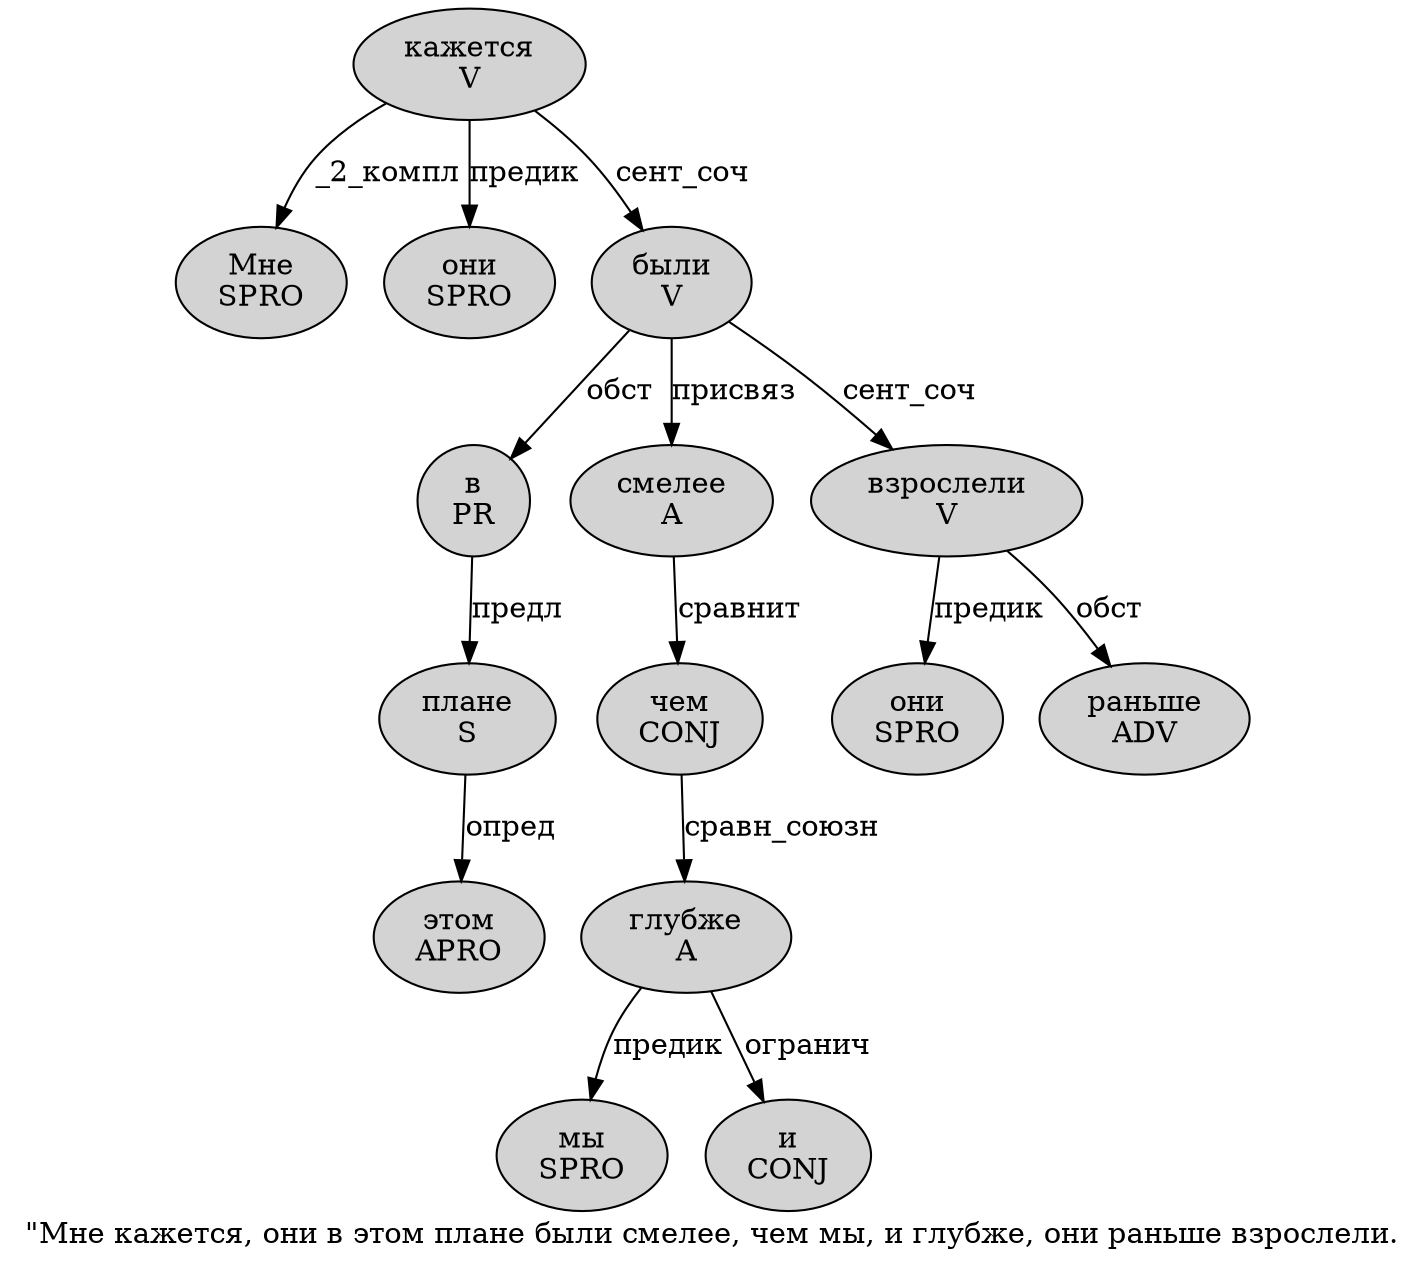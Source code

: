 digraph SENTENCE_1113 {
	graph [label="\"Мне кажется, они в этом плане были смелее, чем мы, и глубже, они раньше взрослели."]
	node [style=filled]
		1 [label="Мне
SPRO" color="" fillcolor=lightgray penwidth=1 shape=ellipse]
		2 [label="кажется
V" color="" fillcolor=lightgray penwidth=1 shape=ellipse]
		4 [label="они
SPRO" color="" fillcolor=lightgray penwidth=1 shape=ellipse]
		5 [label="в
PR" color="" fillcolor=lightgray penwidth=1 shape=ellipse]
		6 [label="этом
APRO" color="" fillcolor=lightgray penwidth=1 shape=ellipse]
		7 [label="плане
S" color="" fillcolor=lightgray penwidth=1 shape=ellipse]
		8 [label="были
V" color="" fillcolor=lightgray penwidth=1 shape=ellipse]
		9 [label="смелее
A" color="" fillcolor=lightgray penwidth=1 shape=ellipse]
		11 [label="чем
CONJ" color="" fillcolor=lightgray penwidth=1 shape=ellipse]
		12 [label="мы
SPRO" color="" fillcolor=lightgray penwidth=1 shape=ellipse]
		14 [label="и
CONJ" color="" fillcolor=lightgray penwidth=1 shape=ellipse]
		15 [label="глубже
A" color="" fillcolor=lightgray penwidth=1 shape=ellipse]
		17 [label="они
SPRO" color="" fillcolor=lightgray penwidth=1 shape=ellipse]
		18 [label="раньше
ADV" color="" fillcolor=lightgray penwidth=1 shape=ellipse]
		19 [label="взрослели
V" color="" fillcolor=lightgray penwidth=1 shape=ellipse]
			2 -> 1 [label="_2_компл"]
			2 -> 4 [label="предик"]
			2 -> 8 [label="сент_соч"]
			19 -> 17 [label="предик"]
			19 -> 18 [label="обст"]
			11 -> 15 [label="сравн_союзн"]
			9 -> 11 [label="сравнит"]
			15 -> 12 [label="предик"]
			15 -> 14 [label="огранич"]
			8 -> 5 [label="обст"]
			8 -> 9 [label="присвяз"]
			8 -> 19 [label="сент_соч"]
			7 -> 6 [label="опред"]
			5 -> 7 [label="предл"]
}